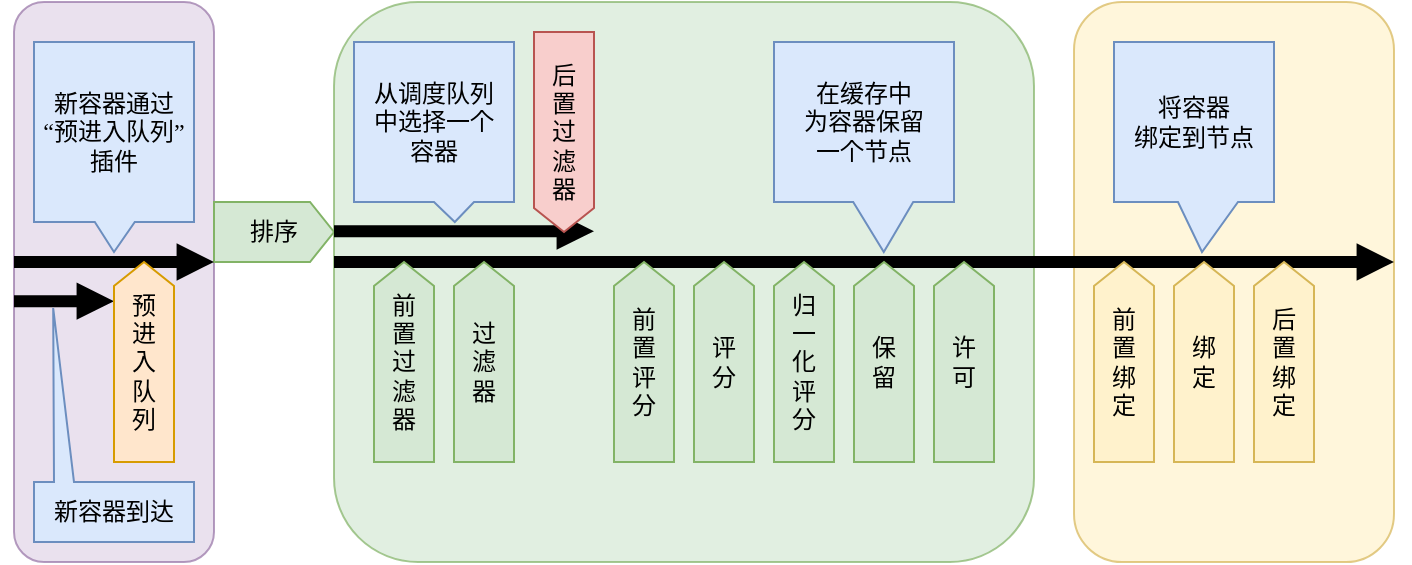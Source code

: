 <mxfile version="22.1.3" type="github">
  <diagram name="第 1 页" id="iitQaWTlGbYpa34RNPeF">
    <mxGraphModel dx="1147" dy="1485" grid="1" gridSize="10" guides="1" tooltips="1" connect="1" arrows="1" fold="1" page="1" pageScale="1" pageWidth="1169" pageHeight="827" math="0" shadow="0">
      <root>
        <mxCell id="0" />
        <mxCell id="1" parent="0" />
        <mxCell id="8jJ2_m_tyTiKnN_H3z05-1" value="" style="rounded=1;whiteSpace=wrap;html=1;fillColor=#e1d5e7;strokeColor=#9673a6;opacity=70;fontFamily=Times New Roman;" vertex="1" parent="1">
          <mxGeometry x="120" y="-320" width="100" height="280" as="geometry" />
        </mxCell>
        <mxCell id="8jJ2_m_tyTiKnN_H3z05-2" value="" style="rounded=1;whiteSpace=wrap;html=1;fillColor=#fff2cc;strokeColor=#d6b656;opacity=70;fontFamily=Times New Roman;" vertex="1" parent="1">
          <mxGeometry x="650" y="-320" width="160" height="280" as="geometry" />
        </mxCell>
        <mxCell id="8jJ2_m_tyTiKnN_H3z05-3" value="" style="rounded=1;whiteSpace=wrap;html=1;fillColor=#d5e8d4;strokeColor=#82b366;opacity=70;fontFamily=Times New Roman;" vertex="1" parent="1">
          <mxGeometry x="280" y="-320" width="350" height="280" as="geometry" />
        </mxCell>
        <mxCell id="8jJ2_m_tyTiKnN_H3z05-8" value="排序" style="html=1;shadow=0;dashed=0;align=center;verticalAlign=middle;shape=mxgraph.arrows2.arrow;dy=0;dx=12;notch=0;fillColor=#d5e8d4;strokeColor=#82b366;direction=east;whiteSpace=wrap;fontFamily=Times New Roman;" vertex="1" parent="1">
          <mxGeometry x="220" y="-220" width="60" height="30" as="geometry" />
        </mxCell>
        <mxCell id="8jJ2_m_tyTiKnN_H3z05-16" value="" style="endArrow=block;html=1;rounded=0;strokeWidth=6;endSize=3;endFill=1;fontFamily=Times New Roman;" edge="1" parent="1">
          <mxGeometry width="50" height="50" relative="1" as="geometry">
            <mxPoint x="120" y="-190" as="sourcePoint" />
            <mxPoint x="220" y="-190" as="targetPoint" />
          </mxGeometry>
        </mxCell>
        <mxCell id="8jJ2_m_tyTiKnN_H3z05-17" value="" style="endArrow=block;html=1;rounded=0;strokeWidth=6;endSize=3;endFill=1;fontFamily=Times New Roman;" edge="1" parent="1">
          <mxGeometry width="50" height="50" relative="1" as="geometry">
            <mxPoint x="120" y="-170.43" as="sourcePoint" />
            <mxPoint x="170" y="-170.43" as="targetPoint" />
          </mxGeometry>
        </mxCell>
        <mxCell id="8jJ2_m_tyTiKnN_H3z05-7" value="预&lt;br&gt;进&lt;br&gt;入&lt;br&gt;队&lt;br&gt;列" style="html=1;shadow=0;dashed=0;align=center;verticalAlign=middle;shape=mxgraph.arrows2.arrow;dy=0;dx=12;notch=0;fillColor=#ffe6cc;strokeColor=#d79b00;rotation=0;direction=north;whiteSpace=wrap;fontFamily=Times New Roman;" vertex="1" parent="1">
          <mxGeometry x="170" y="-190" width="30" height="100" as="geometry" />
        </mxCell>
        <mxCell id="8jJ2_m_tyTiKnN_H3z05-18" value="" style="endArrow=block;html=1;rounded=0;strokeWidth=6;endSize=3;endFill=1;fontFamily=Times New Roman;" edge="1" parent="1">
          <mxGeometry width="50" height="50" relative="1" as="geometry">
            <mxPoint x="280" y="-190" as="sourcePoint" />
            <mxPoint x="810" y="-190" as="targetPoint" />
          </mxGeometry>
        </mxCell>
        <mxCell id="8jJ2_m_tyTiKnN_H3z05-19" value="" style="endArrow=block;html=1;rounded=0;strokeWidth=6;endSize=3;endFill=1;fontFamily=Times New Roman;" edge="1" parent="1">
          <mxGeometry width="50" height="50" relative="1" as="geometry">
            <mxPoint x="280" y="-205.43" as="sourcePoint" />
            <mxPoint x="410" y="-205.43" as="targetPoint" />
          </mxGeometry>
        </mxCell>
        <mxCell id="8jJ2_m_tyTiKnN_H3z05-9" value="前&lt;br&gt;置&lt;br&gt;过&lt;br&gt;滤&lt;br&gt;器" style="html=1;shadow=0;dashed=0;align=center;verticalAlign=middle;shape=mxgraph.arrows2.arrow;dy=0;dx=12;notch=0;fillColor=#d5e8d4;strokeColor=#82b366;direction=north;whiteSpace=wrap;fontFamily=Times New Roman;" vertex="1" parent="1">
          <mxGeometry x="300" y="-190" width="30" height="100" as="geometry" />
        </mxCell>
        <mxCell id="8jJ2_m_tyTiKnN_H3z05-10" value="过&lt;br&gt;滤&lt;br&gt;器" style="html=1;shadow=0;dashed=0;align=center;verticalAlign=middle;shape=mxgraph.arrows2.arrow;dy=0;dx=12;notch=0;fillColor=#d5e8d4;strokeColor=#82b366;direction=north;whiteSpace=wrap;fontFamily=Times New Roman;" vertex="1" parent="1">
          <mxGeometry x="340" y="-190" width="30" height="100" as="geometry" />
        </mxCell>
        <mxCell id="8jJ2_m_tyTiKnN_H3z05-11" value="归&lt;br&gt;一&lt;br&gt;化&lt;br&gt;评&lt;br&gt;分" style="html=1;shadow=0;dashed=0;align=center;verticalAlign=middle;shape=mxgraph.arrows2.arrow;dy=0;dx=12;notch=0;fillColor=#d5e8d4;strokeColor=#82b366;direction=north;whiteSpace=wrap;fontFamily=Times New Roman;" vertex="1" parent="1">
          <mxGeometry x="500" y="-190" width="30" height="100" as="geometry" />
        </mxCell>
        <mxCell id="8jJ2_m_tyTiKnN_H3z05-12" value="评&lt;br&gt;分" style="html=1;shadow=0;dashed=0;align=center;verticalAlign=middle;shape=mxgraph.arrows2.arrow;dy=0;dx=12;notch=0;fillColor=#d5e8d4;strokeColor=#82b366;direction=north;whiteSpace=wrap;fontFamily=Times New Roman;" vertex="1" parent="1">
          <mxGeometry x="460" y="-190" width="30" height="100" as="geometry" />
        </mxCell>
        <mxCell id="8jJ2_m_tyTiKnN_H3z05-14" value="后&lt;br&gt;置&lt;br&gt;过&lt;br&gt;滤&lt;br&gt;器" style="html=1;shadow=0;dashed=0;align=center;verticalAlign=middle;shape=mxgraph.arrows2.arrow;dy=0;dx=12;notch=0;fillColor=#f8cecc;strokeColor=#b85450;direction=south;whiteSpace=wrap;fontFamily=Times New Roman;" vertex="1" parent="1">
          <mxGeometry x="380" y="-305" width="30" height="100" as="geometry" />
        </mxCell>
        <mxCell id="8jJ2_m_tyTiKnN_H3z05-20" value="前&lt;br&gt;置&lt;br&gt;评&lt;br&gt;分" style="html=1;shadow=0;dashed=0;align=center;verticalAlign=middle;shape=mxgraph.arrows2.arrow;dy=0;dx=12;notch=0;fillColor=#d5e8d4;strokeColor=#82b366;direction=north;whiteSpace=wrap;fontFamily=Times New Roman;" vertex="1" parent="1">
          <mxGeometry x="420" y="-190" width="30" height="100" as="geometry" />
        </mxCell>
        <mxCell id="8jJ2_m_tyTiKnN_H3z05-21" value="保&lt;br&gt;留" style="html=1;shadow=0;dashed=0;align=center;verticalAlign=middle;shape=mxgraph.arrows2.arrow;dy=0;dx=12;notch=0;fillColor=#d5e8d4;strokeColor=#82b366;direction=north;whiteSpace=wrap;fontFamily=Times New Roman;" vertex="1" parent="1">
          <mxGeometry x="540" y="-190" width="30" height="100" as="geometry" />
        </mxCell>
        <mxCell id="8jJ2_m_tyTiKnN_H3z05-22" value="许&lt;br&gt;可" style="html=1;shadow=0;dashed=0;align=center;verticalAlign=middle;shape=mxgraph.arrows2.arrow;dy=0;dx=12;notch=0;fillColor=#d5e8d4;strokeColor=#82b366;direction=north;whiteSpace=wrap;fontFamily=Times New Roman;" vertex="1" parent="1">
          <mxGeometry x="580" y="-190" width="30" height="100" as="geometry" />
        </mxCell>
        <mxCell id="8jJ2_m_tyTiKnN_H3z05-23" value="前&lt;br&gt;置&lt;br&gt;绑&lt;br&gt;定" style="html=1;shadow=0;dashed=0;align=center;verticalAlign=middle;shape=mxgraph.arrows2.arrow;dy=0;dx=12;notch=0;fillColor=#fff2cc;strokeColor=#d6b656;direction=north;whiteSpace=wrap;fontFamily=Times New Roman;" vertex="1" parent="1">
          <mxGeometry x="660" y="-190" width="30" height="100" as="geometry" />
        </mxCell>
        <mxCell id="8jJ2_m_tyTiKnN_H3z05-24" value="绑&lt;br&gt;定" style="html=1;shadow=0;dashed=0;align=center;verticalAlign=middle;shape=mxgraph.arrows2.arrow;dy=0;dx=12;notch=0;fillColor=#fff2cc;strokeColor=#d6b656;direction=north;whiteSpace=wrap;fontFamily=Times New Roman;" vertex="1" parent="1">
          <mxGeometry x="700" y="-190" width="30" height="100" as="geometry" />
        </mxCell>
        <mxCell id="8jJ2_m_tyTiKnN_H3z05-25" value="后&lt;br&gt;置&lt;br&gt;绑&lt;br&gt;定" style="html=1;shadow=0;dashed=0;align=center;verticalAlign=middle;shape=mxgraph.arrows2.arrow;dy=0;dx=12;notch=0;fillColor=#fff2cc;strokeColor=#d6b656;direction=north;whiteSpace=wrap;fontFamily=Times New Roman;" vertex="1" parent="1">
          <mxGeometry x="740" y="-190" width="30" height="100" as="geometry" />
        </mxCell>
        <mxCell id="8jJ2_m_tyTiKnN_H3z05-28" value="在缓存中&lt;br&gt;为容器保留&lt;br&gt;一个节点" style="shape=callout;whiteSpace=wrap;html=1;perimeter=calloutPerimeter;fillColor=#dae8fc;strokeColor=#6c8ebf;fontFamily=Times New Roman;position2=0.61;size=25;position=0.44;base=30;" vertex="1" parent="1">
          <mxGeometry x="500" y="-300" width="90" height="105" as="geometry" />
        </mxCell>
        <mxCell id="8jJ2_m_tyTiKnN_H3z05-29" value="新容器到达" style="shape=callout;whiteSpace=wrap;html=1;perimeter=calloutPerimeter;fillColor=#dae8fc;strokeColor=#6c8ebf;direction=west;fontFamily=Times New Roman;base=10;position2=0.88;size=87;position=0.75;" vertex="1" parent="1">
          <mxGeometry x="130" y="-167" width="80" height="117" as="geometry" />
        </mxCell>
        <mxCell id="8jJ2_m_tyTiKnN_H3z05-30" value="从调度队列&lt;br&gt;中选择一个&lt;br&gt;容器" style="shape=callout;whiteSpace=wrap;html=1;perimeter=calloutPerimeter;fillColor=#dae8fc;strokeColor=#6c8ebf;fontFamily=Times New Roman;size=10;position=0.5;position2=0.63;" vertex="1" parent="1">
          <mxGeometry x="290" y="-300" width="80" height="90" as="geometry" />
        </mxCell>
        <mxCell id="8jJ2_m_tyTiKnN_H3z05-31" value="新容器通过&lt;br&gt;“预进入队列”&lt;br&gt;插件" style="shape=callout;whiteSpace=wrap;html=1;perimeter=calloutPerimeter;fillColor=#dae8fc;strokeColor=#6c8ebf;fontFamily=Times New Roman;size=15;position=0.38;position2=0.5;base=20;" vertex="1" parent="1">
          <mxGeometry x="130" y="-300" width="80" height="105" as="geometry" />
        </mxCell>
        <mxCell id="8jJ2_m_tyTiKnN_H3z05-34" value="将容器&lt;br&gt;绑定到节点" style="shape=callout;whiteSpace=wrap;html=1;perimeter=calloutPerimeter;fillColor=#dae8fc;strokeColor=#6c8ebf;fontFamily=Times New Roman;position2=0.55;size=25;position=0.4;base=30;" vertex="1" parent="1">
          <mxGeometry x="670" y="-300" width="80" height="105" as="geometry" />
        </mxCell>
      </root>
    </mxGraphModel>
  </diagram>
</mxfile>
